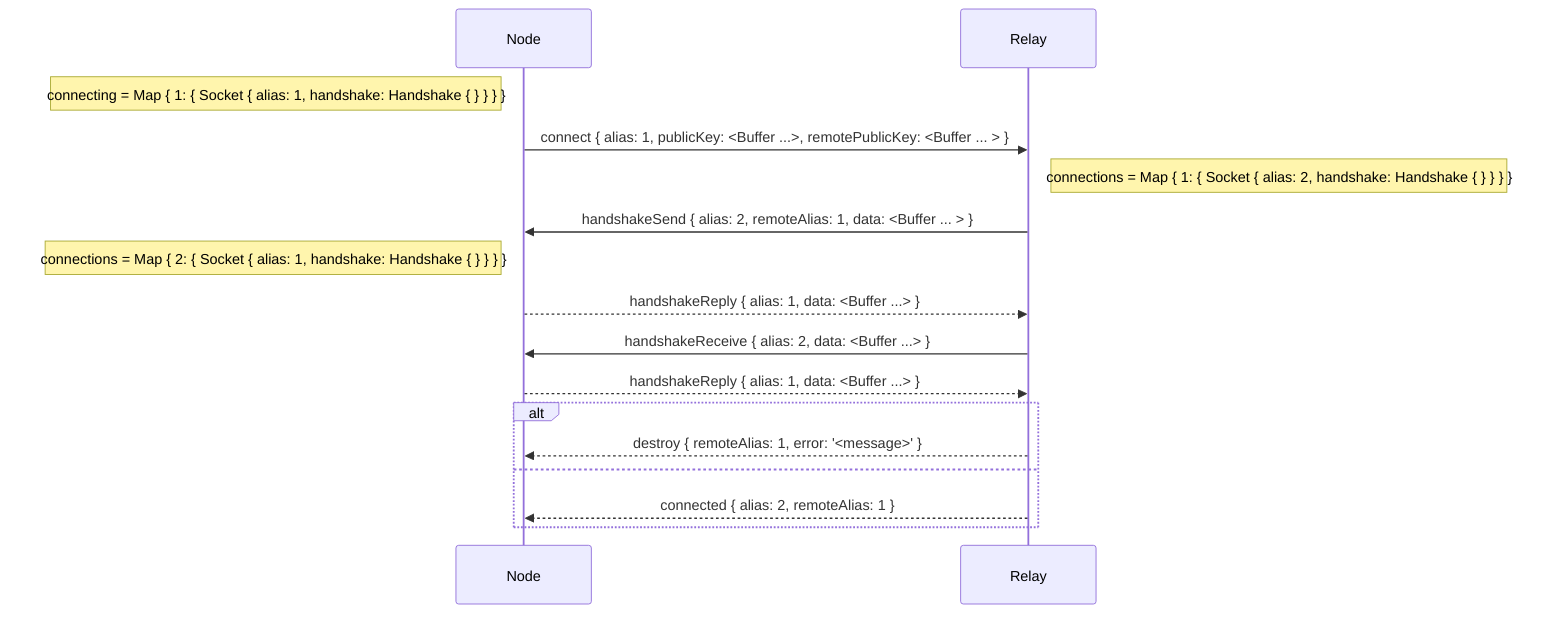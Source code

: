 sequenceDiagram
  participant N as Node
  participant R as Relay

  note left of N: connecting = Map { 1: { Socket { alias: 1, handshake: Handshake { } } } }

  N->>R: connect { alias: 1, publicKey: <Buffer ...>, remotePublicKey: <Buffer ... > }

  note right of R: connections = Map { 1: { Socket { alias: 2, handshake: Handshake { } } } }

  R->>N: handshakeSend { alias: 2, remoteAlias: 1, data: <Buffer ... > }

  note left of N: connections = Map { 2: { Socket { alias: 1, handshake: Handshake { } } } }

  N-->>R: handshakeReply { alias: 1, data: <Buffer ...> }

  R->>N: handshakeReceive { alias: 2, data: <Buffer ...> }

  N-->>R: handshakeReply { alias: 1, data: <Buffer ...> }

  alt
    R-->>N: destroy { remoteAlias: 1, error: '<message>' }
  else
    R-->>N: connected { alias: 2, remoteAlias: 1  }
  end